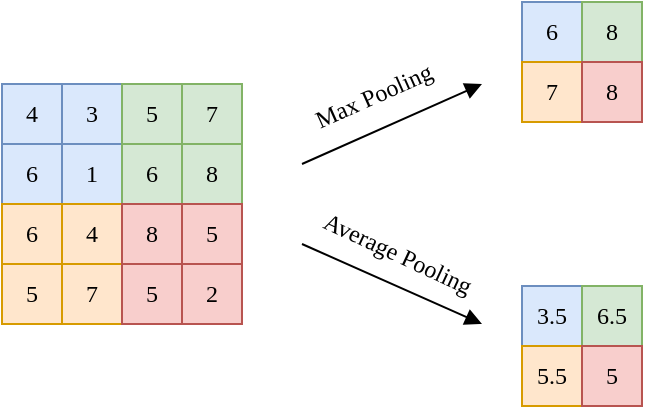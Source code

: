 <mxfile version="26.0.14">
  <diagram name="第 1 页" id="zITJZbxJkVloCcMZnAo7">
    <mxGraphModel dx="552" dy="362" grid="1" gridSize="10" guides="1" tooltips="1" connect="1" arrows="1" fold="1" page="1" pageScale="1" pageWidth="827" pageHeight="1169" math="0" shadow="0">
      <root>
        <mxCell id="0" />
        <mxCell id="1" parent="0" />
        <mxCell id="9hHIVJM4wyVvgbXb9T_D-1" value="4" style="whiteSpace=wrap;html=1;aspect=fixed;fillColor=#dae8fc;strokeColor=#6c8ebf;fontFamily=Times New Roman;" vertex="1" parent="1">
          <mxGeometry x="110" y="120" width="30" height="30" as="geometry" />
        </mxCell>
        <mxCell id="9hHIVJM4wyVvgbXb9T_D-2" value="3" style="whiteSpace=wrap;html=1;aspect=fixed;fillColor=#dae8fc;strokeColor=#6c8ebf;fontFamily=Times New Roman;" vertex="1" parent="1">
          <mxGeometry x="140" y="120" width="30" height="30" as="geometry" />
        </mxCell>
        <mxCell id="9hHIVJM4wyVvgbXb9T_D-3" value="5" style="whiteSpace=wrap;html=1;aspect=fixed;fillColor=#d5e8d4;strokeColor=#82b366;fontFamily=Times New Roman;" vertex="1" parent="1">
          <mxGeometry x="170" y="120" width="30" height="30" as="geometry" />
        </mxCell>
        <mxCell id="9hHIVJM4wyVvgbXb9T_D-4" value="7" style="whiteSpace=wrap;html=1;aspect=fixed;fillColor=#d5e8d4;strokeColor=#82b366;fontFamily=Times New Roman;" vertex="1" parent="1">
          <mxGeometry x="200" y="120" width="30" height="30" as="geometry" />
        </mxCell>
        <mxCell id="9hHIVJM4wyVvgbXb9T_D-5" value="6" style="whiteSpace=wrap;html=1;aspect=fixed;fillColor=#dae8fc;strokeColor=#6c8ebf;fontFamily=Times New Roman;" vertex="1" parent="1">
          <mxGeometry x="110" y="150" width="30" height="30" as="geometry" />
        </mxCell>
        <mxCell id="9hHIVJM4wyVvgbXb9T_D-6" value="1" style="whiteSpace=wrap;html=1;aspect=fixed;fillColor=#dae8fc;strokeColor=#6c8ebf;fontFamily=Times New Roman;" vertex="1" parent="1">
          <mxGeometry x="140" y="150" width="30" height="30" as="geometry" />
        </mxCell>
        <mxCell id="9hHIVJM4wyVvgbXb9T_D-7" value="6" style="whiteSpace=wrap;html=1;aspect=fixed;fillColor=#d5e8d4;strokeColor=#82b366;fontFamily=Times New Roman;" vertex="1" parent="1">
          <mxGeometry x="170" y="150" width="30" height="30" as="geometry" />
        </mxCell>
        <mxCell id="9hHIVJM4wyVvgbXb9T_D-8" value="8" style="whiteSpace=wrap;html=1;aspect=fixed;fillColor=#d5e8d4;strokeColor=#82b366;fontFamily=Times New Roman;" vertex="1" parent="1">
          <mxGeometry x="200" y="150" width="30" height="30" as="geometry" />
        </mxCell>
        <mxCell id="9hHIVJM4wyVvgbXb9T_D-9" value="6" style="whiteSpace=wrap;html=1;aspect=fixed;fillColor=#ffe6cc;strokeColor=#d79b00;fontFamily=Times New Roman;" vertex="1" parent="1">
          <mxGeometry x="110" y="180" width="30" height="30" as="geometry" />
        </mxCell>
        <mxCell id="9hHIVJM4wyVvgbXb9T_D-10" value="4" style="whiteSpace=wrap;html=1;aspect=fixed;fillColor=#ffe6cc;strokeColor=#d79b00;fontFamily=Times New Roman;" vertex="1" parent="1">
          <mxGeometry x="140" y="180" width="30" height="30" as="geometry" />
        </mxCell>
        <mxCell id="9hHIVJM4wyVvgbXb9T_D-11" value="8" style="whiteSpace=wrap;html=1;aspect=fixed;fillColor=#f8cecc;strokeColor=#b85450;fontFamily=Times New Roman;" vertex="1" parent="1">
          <mxGeometry x="170" y="180" width="30" height="30" as="geometry" />
        </mxCell>
        <mxCell id="9hHIVJM4wyVvgbXb9T_D-12" value="5" style="whiteSpace=wrap;html=1;aspect=fixed;fillColor=#f8cecc;strokeColor=#b85450;fontFamily=Times New Roman;" vertex="1" parent="1">
          <mxGeometry x="200" y="180" width="30" height="30" as="geometry" />
        </mxCell>
        <mxCell id="9hHIVJM4wyVvgbXb9T_D-13" value="5" style="whiteSpace=wrap;html=1;aspect=fixed;fillColor=#ffe6cc;strokeColor=#d79b00;fontFamily=Times New Roman;" vertex="1" parent="1">
          <mxGeometry x="110" y="210" width="30" height="30" as="geometry" />
        </mxCell>
        <mxCell id="9hHIVJM4wyVvgbXb9T_D-14" value="7" style="whiteSpace=wrap;html=1;aspect=fixed;fillColor=#ffe6cc;strokeColor=#d79b00;fontFamily=Times New Roman;" vertex="1" parent="1">
          <mxGeometry x="140" y="210" width="30" height="30" as="geometry" />
        </mxCell>
        <mxCell id="9hHIVJM4wyVvgbXb9T_D-15" value="5" style="whiteSpace=wrap;html=1;aspect=fixed;fillColor=#f8cecc;strokeColor=#b85450;fontFamily=Times New Roman;" vertex="1" parent="1">
          <mxGeometry x="170" y="210" width="30" height="30" as="geometry" />
        </mxCell>
        <mxCell id="9hHIVJM4wyVvgbXb9T_D-16" value="2" style="whiteSpace=wrap;html=1;aspect=fixed;fillColor=#f8cecc;strokeColor=#b85450;fontFamily=Times New Roman;" vertex="1" parent="1">
          <mxGeometry x="200" y="210" width="30" height="30" as="geometry" />
        </mxCell>
        <mxCell id="9hHIVJM4wyVvgbXb9T_D-17" value="6" style="whiteSpace=wrap;html=1;aspect=fixed;fillColor=#dae8fc;strokeColor=#6c8ebf;fontFamily=Times New Roman;" vertex="1" parent="1">
          <mxGeometry x="370" y="79" width="30" height="30" as="geometry" />
        </mxCell>
        <mxCell id="9hHIVJM4wyVvgbXb9T_D-18" value="8" style="whiteSpace=wrap;html=1;aspect=fixed;fillColor=#d5e8d4;strokeColor=#82b366;fontFamily=Times New Roman;" vertex="1" parent="1">
          <mxGeometry x="400" y="79" width="30" height="30" as="geometry" />
        </mxCell>
        <mxCell id="9hHIVJM4wyVvgbXb9T_D-19" value="7" style="whiteSpace=wrap;html=1;aspect=fixed;fillColor=#ffe6cc;strokeColor=#d79b00;fontFamily=Times New Roman;" vertex="1" parent="1">
          <mxGeometry x="370" y="109" width="30" height="30" as="geometry" />
        </mxCell>
        <mxCell id="9hHIVJM4wyVvgbXb9T_D-20" value="8" style="whiteSpace=wrap;html=1;aspect=fixed;fillColor=#f8cecc;strokeColor=#b85450;fontFamily=Times New Roman;" vertex="1" parent="1">
          <mxGeometry x="400" y="109" width="30" height="30" as="geometry" />
        </mxCell>
        <mxCell id="9hHIVJM4wyVvgbXb9T_D-21" value="3.5" style="whiteSpace=wrap;html=1;aspect=fixed;fillColor=#dae8fc;strokeColor=#6c8ebf;fontFamily=Times New Roman;" vertex="1" parent="1">
          <mxGeometry x="370" y="221" width="30" height="30" as="geometry" />
        </mxCell>
        <mxCell id="9hHIVJM4wyVvgbXb9T_D-22" value="6.5" style="whiteSpace=wrap;html=1;aspect=fixed;fillColor=#d5e8d4;strokeColor=#82b366;fontFamily=Times New Roman;" vertex="1" parent="1">
          <mxGeometry x="400" y="221" width="30" height="30" as="geometry" />
        </mxCell>
        <mxCell id="9hHIVJM4wyVvgbXb9T_D-23" value="5.5" style="whiteSpace=wrap;html=1;aspect=fixed;fillColor=#ffe6cc;strokeColor=#d79b00;fontFamily=Times New Roman;" vertex="1" parent="1">
          <mxGeometry x="370" y="251" width="30" height="30" as="geometry" />
        </mxCell>
        <mxCell id="9hHIVJM4wyVvgbXb9T_D-24" value="5" style="whiteSpace=wrap;html=1;aspect=fixed;fillColor=#f8cecc;strokeColor=#b85450;fontFamily=Times New Roman;" vertex="1" parent="1">
          <mxGeometry x="400" y="251" width="30" height="30" as="geometry" />
        </mxCell>
        <mxCell id="9hHIVJM4wyVvgbXb9T_D-25" value="" style="endArrow=block;html=1;rounded=0;endFill=1;fontFamily=Times New Roman;" edge="1" parent="1">
          <mxGeometry width="50" height="50" relative="1" as="geometry">
            <mxPoint x="260" y="160" as="sourcePoint" />
            <mxPoint x="350" y="120" as="targetPoint" />
          </mxGeometry>
        </mxCell>
        <mxCell id="9hHIVJM4wyVvgbXb9T_D-26" value="" style="endArrow=block;html=1;rounded=0;endFill=1;fontFamily=Times New Roman;" edge="1" parent="1">
          <mxGeometry width="50" height="50" relative="1" as="geometry">
            <mxPoint x="260" y="200" as="sourcePoint" />
            <mxPoint x="350" y="240" as="targetPoint" />
          </mxGeometry>
        </mxCell>
        <mxCell id="9hHIVJM4wyVvgbXb9T_D-27" value="Max Pooling" style="text;html=1;align=center;verticalAlign=middle;whiteSpace=wrap;rounded=0;rotation=336;fontFamily=Times New Roman;" vertex="1" parent="1">
          <mxGeometry x="256" y="111" width="80" height="30" as="geometry" />
        </mxCell>
        <mxCell id="9hHIVJM4wyVvgbXb9T_D-28" value="Average Pooling" style="text;html=1;align=center;verticalAlign=middle;whiteSpace=wrap;rounded=0;rotation=25;fontFamily=Times New Roman;" vertex="1" parent="1">
          <mxGeometry x="261" y="190" width="94" height="30" as="geometry" />
        </mxCell>
      </root>
    </mxGraphModel>
  </diagram>
</mxfile>
